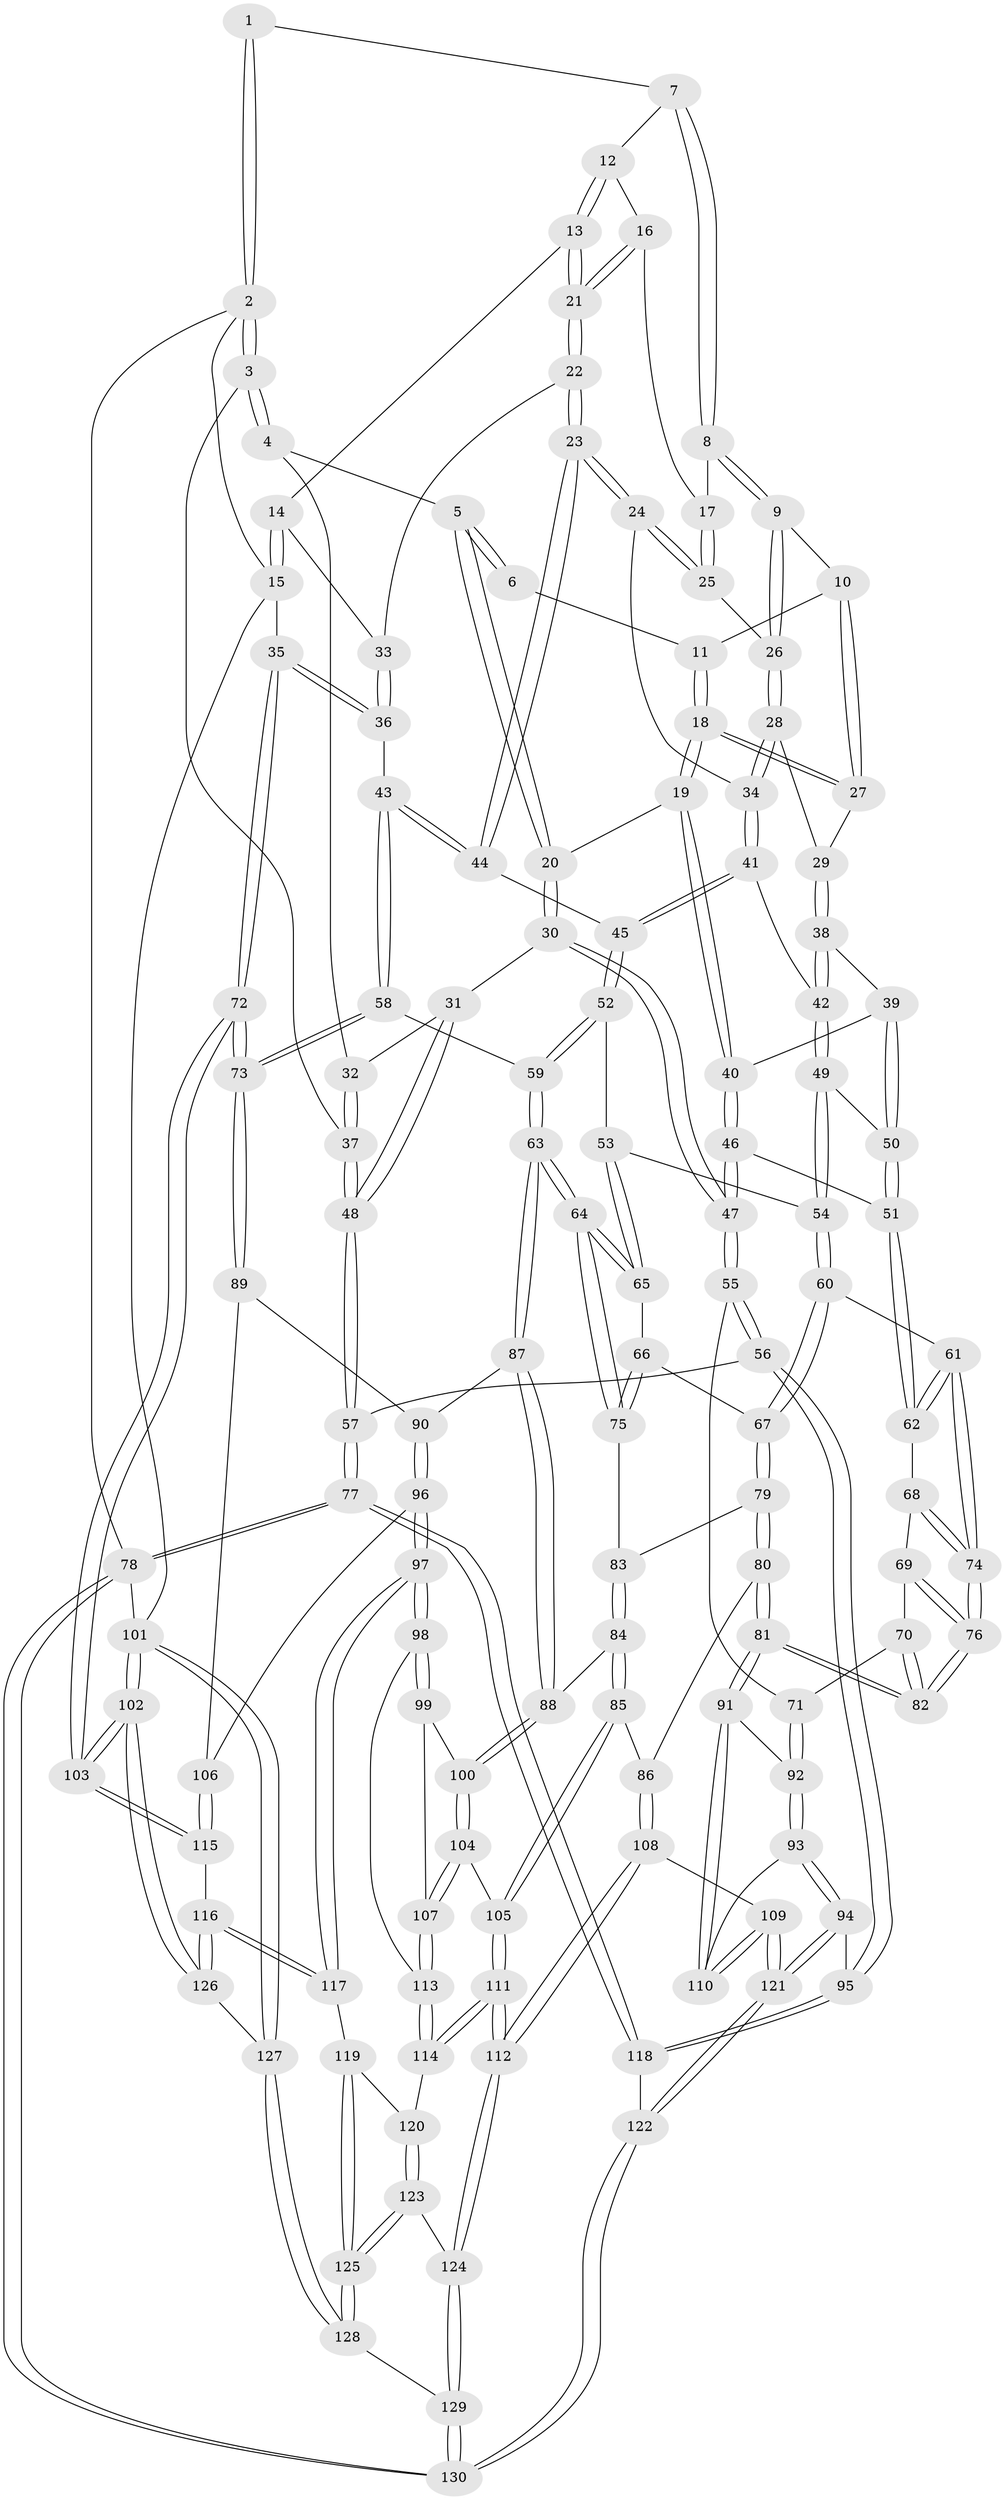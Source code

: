 // Generated by graph-tools (version 1.1) at 2025/51/03/09/25 03:51:12]
// undirected, 130 vertices, 322 edges
graph export_dot {
graph [start="1"]
  node [color=gray90,style=filled];
  1 [pos="+0.3127037157553666+0"];
  2 [pos="+0+0"];
  3 [pos="+0+0"];
  4 [pos="+0+0.0719212340383931"];
  5 [pos="+0.20539380363775775+0.11250337619265077"];
  6 [pos="+0.29452188424439124+0"];
  7 [pos="+0.541065987813908+0"];
  8 [pos="+0.5317334062876133+0"];
  9 [pos="+0.5180815571534864+0.08943755512673994"];
  10 [pos="+0.49966971484133343+0.10969450271620154"];
  11 [pos="+0.3644154520386845+0.07835566996947192"];
  12 [pos="+0.8037436474014686+0"];
  13 [pos="+0.9843620486270255+0"];
  14 [pos="+1+0"];
  15 [pos="+1+0"];
  16 [pos="+0.6831378664322277+0.08892355655120816"];
  17 [pos="+0.6616915058251803+0.10671939308127265"];
  18 [pos="+0.34139641240765645+0.21340043861117092"];
  19 [pos="+0.32637418512487715+0.22132802707017615"];
  20 [pos="+0.2349720550840254+0.19978139997129352"];
  21 [pos="+0.753701481674948+0.19212743074576483"];
  22 [pos="+0.7454043408031115+0.22345138534359837"];
  23 [pos="+0.7266057772871686+0.2526938482276514"];
  24 [pos="+0.6785597640660723+0.23431939034147334"];
  25 [pos="+0.6334857402120697+0.1759624714887829"];
  26 [pos="+0.5916499832864381+0.15043795296594367"];
  27 [pos="+0.44872498938600297+0.19119618623450998"];
  28 [pos="+0.5375467048866569+0.2439625608865476"];
  29 [pos="+0.4975907078838299+0.255071038125317"];
  30 [pos="+0.15365217690202052+0.28555449691302587"];
  31 [pos="+0.10440735942298149+0.26093552936856085"];
  32 [pos="+0.07872275316885205+0.23892723366213028"];
  33 [pos="+0.926388468080036+0.18501374805995663"];
  34 [pos="+0.6705272840336837+0.23725017509191756"];
  35 [pos="+1+0.42183125673127064"];
  36 [pos="+0.9348882559803264+0.29577138290612814"];
  37 [pos="+0+0.2555421059166588"];
  38 [pos="+0.5019642079059912+0.28570798902110317"];
  39 [pos="+0.4679611130855608+0.3121899820788226"];
  40 [pos="+0.3464570643866696+0.2952837933522407"];
  41 [pos="+0.5443619638117705+0.33120810595658123"];
  42 [pos="+0.5401021964764866+0.3303951181363277"];
  43 [pos="+0.783093048366448+0.3538718207888871"];
  44 [pos="+0.7412822188299247+0.29565051721409547"];
  45 [pos="+0.5956264866864132+0.3746723067696815"];
  46 [pos="+0.35154817862812215+0.3493554005843354"];
  47 [pos="+0.1374914350647721+0.4236865207217501"];
  48 [pos="+0+0.37093942022155674"];
  49 [pos="+0.48795590070764894+0.41143803356228875"];
  50 [pos="+0.41680398004290825+0.39867979542007526"];
  51 [pos="+0.3880919656091136+0.4045544647105712"];
  52 [pos="+0.5962682807638139+0.40148857007989713"];
  53 [pos="+0.53258715913854+0.44154814563647227"];
  54 [pos="+0.5061586130571989+0.43456030165537296"];
  55 [pos="+0.10903090565901065+0.49874264282968195"];
  56 [pos="+0.09002880650739394+0.5049632191602519"];
  57 [pos="+0+0.5254535845998554"];
  58 [pos="+0.7838935788511705+0.40113463148449924"];
  59 [pos="+0.7025185523830496+0.5235071038428428"];
  60 [pos="+0.47546770099624625+0.5152929434261572"];
  61 [pos="+0.47409021823059483+0.5153859996140562"];
  62 [pos="+0.38788596793919283+0.4051607969668357"];
  63 [pos="+0.6989302891086976+0.5358760454437089"];
  64 [pos="+0.6826409090317291+0.5341812320660073"];
  65 [pos="+0.5545316365938263+0.47362130524810975"];
  66 [pos="+0.5251534523242626+0.5166976978263206"];
  67 [pos="+0.480979562620699+0.5192835046940238"];
  68 [pos="+0.36548620700374185+0.44334217153502936"];
  69 [pos="+0.3187402727928177+0.4785058195826202"];
  70 [pos="+0.18020691299976127+0.5034109296100194"];
  71 [pos="+0.11602955237806406+0.5020983114168337"];
  72 [pos="+1+0.5603192694687034"];
  73 [pos="+1+0.5616183191326458"];
  74 [pos="+0.4251652636201825+0.5375573004860781"];
  75 [pos="+0.5702757807580339+0.5513697637940965"];
  76 [pos="+0.38791778792122095+0.6046477253108559"];
  77 [pos="+0+0.8677584405885401"];
  78 [pos="+0+1"];
  79 [pos="+0.4980035220383274+0.5635094108835049"];
  80 [pos="+0.41249635506276455+0.651882303461789"];
  81 [pos="+0.39129461363564516+0.6496278499797348"];
  82 [pos="+0.38588626070271603+0.6222031738414816"];
  83 [pos="+0.5301847993061414+0.5822115256218463"];
  84 [pos="+0.5301360467935183+0.6064477901242765"];
  85 [pos="+0.5137555779279777+0.6805080718902787"];
  86 [pos="+0.47833668974300114+0.6734690871761022"];
  87 [pos="+0.7038911612961835+0.5554191056592904"];
  88 [pos="+0.6847621589514004+0.5980176844566424"];
  89 [pos="+0.9426462048680908+0.6106137875258804"];
  90 [pos="+0.8270153663197297+0.6168889350689024"];
  91 [pos="+0.3457995790583146+0.6985406311197853"];
  92 [pos="+0.19237396390317432+0.6071436012564514"];
  93 [pos="+0.19865863404157633+0.7744958618967656"];
  94 [pos="+0.18129427963849648+0.7920509431993784"];
  95 [pos="+0.1135630436626725+0.7697054253788022"];
  96 [pos="+0.8048887433504167+0.7203504628569753"];
  97 [pos="+0.7576311636661595+0.779024743749989"];
  98 [pos="+0.7450130904106439+0.7677635311177639"];
  99 [pos="+0.6867104689035604+0.6612994553045749"];
  100 [pos="+0.6824587347859008+0.6042023510328417"];
  101 [pos="+1+1"];
  102 [pos="+1+1"];
  103 [pos="+1+0.7549702714142816"];
  104 [pos="+0.5294823448872719+0.6878757295343858"];
  105 [pos="+0.5217483454803582+0.6863868332019973"];
  106 [pos="+0.8846606178108878+0.7350569598356417"];
  107 [pos="+0.6024779812139311+0.7642556681915494"];
  108 [pos="+0.4162902902716501+0.8738917894212201"];
  109 [pos="+0.39262040722387664+0.8609309048175067"];
  110 [pos="+0.3388355964848058+0.7291240111991582"];
  111 [pos="+0.47011755725692567+0.8634244701338137"];
  112 [pos="+0.43431397947005196+0.8855148567041151"];
  113 [pos="+0.6037827467599457+0.7697615859699789"];
  114 [pos="+0.5908568193743993+0.8367751910699022"];
  115 [pos="+0.9001705067262865+0.8283003300019826"];
  116 [pos="+0.823809820230749+0.8860408563005274"];
  117 [pos="+0.7784559283841193+0.8625432056034171"];
  118 [pos="+0+0.8613763851417161"];
  119 [pos="+0.7246536660387279+0.880284805688736"];
  120 [pos="+0.6209559729249869+0.8610014868160426"];
  121 [pos="+0.20885883478938164+0.9218811544100426"];
  122 [pos="+0.19439376381141257+0.9487073283416626"];
  123 [pos="+0.5992710093107997+0.9479471910150293"];
  124 [pos="+0.43927550768551493+0.9101061493024318"];
  125 [pos="+0.630907225243529+1"];
  126 [pos="+0.828494532332995+0.8993887995629656"];
  127 [pos="+0.8145790887949739+1"];
  128 [pos="+0.6090196615328233+1"];
  129 [pos="+0.4504297585868635+1"];
  130 [pos="+0.22968901521060736+1"];
  1 -- 2;
  1 -- 2;
  1 -- 7;
  2 -- 3;
  2 -- 3;
  2 -- 15;
  2 -- 78;
  3 -- 4;
  3 -- 4;
  3 -- 37;
  4 -- 5;
  4 -- 32;
  5 -- 6;
  5 -- 6;
  5 -- 20;
  5 -- 20;
  6 -- 11;
  7 -- 8;
  7 -- 8;
  7 -- 12;
  8 -- 9;
  8 -- 9;
  8 -- 17;
  9 -- 10;
  9 -- 26;
  9 -- 26;
  10 -- 11;
  10 -- 27;
  10 -- 27;
  11 -- 18;
  11 -- 18;
  12 -- 13;
  12 -- 13;
  12 -- 16;
  13 -- 14;
  13 -- 21;
  13 -- 21;
  14 -- 15;
  14 -- 15;
  14 -- 33;
  15 -- 35;
  15 -- 101;
  16 -- 17;
  16 -- 21;
  16 -- 21;
  17 -- 25;
  17 -- 25;
  18 -- 19;
  18 -- 19;
  18 -- 27;
  18 -- 27;
  19 -- 20;
  19 -- 40;
  19 -- 40;
  20 -- 30;
  20 -- 30;
  21 -- 22;
  21 -- 22;
  22 -- 23;
  22 -- 23;
  22 -- 33;
  23 -- 24;
  23 -- 24;
  23 -- 44;
  23 -- 44;
  24 -- 25;
  24 -- 25;
  24 -- 34;
  25 -- 26;
  26 -- 28;
  26 -- 28;
  27 -- 29;
  28 -- 29;
  28 -- 34;
  28 -- 34;
  29 -- 38;
  29 -- 38;
  30 -- 31;
  30 -- 47;
  30 -- 47;
  31 -- 32;
  31 -- 48;
  31 -- 48;
  32 -- 37;
  32 -- 37;
  33 -- 36;
  33 -- 36;
  34 -- 41;
  34 -- 41;
  35 -- 36;
  35 -- 36;
  35 -- 72;
  35 -- 72;
  36 -- 43;
  37 -- 48;
  37 -- 48;
  38 -- 39;
  38 -- 42;
  38 -- 42;
  39 -- 40;
  39 -- 50;
  39 -- 50;
  40 -- 46;
  40 -- 46;
  41 -- 42;
  41 -- 45;
  41 -- 45;
  42 -- 49;
  42 -- 49;
  43 -- 44;
  43 -- 44;
  43 -- 58;
  43 -- 58;
  44 -- 45;
  45 -- 52;
  45 -- 52;
  46 -- 47;
  46 -- 47;
  46 -- 51;
  47 -- 55;
  47 -- 55;
  48 -- 57;
  48 -- 57;
  49 -- 50;
  49 -- 54;
  49 -- 54;
  50 -- 51;
  50 -- 51;
  51 -- 62;
  51 -- 62;
  52 -- 53;
  52 -- 59;
  52 -- 59;
  53 -- 54;
  53 -- 65;
  53 -- 65;
  54 -- 60;
  54 -- 60;
  55 -- 56;
  55 -- 56;
  55 -- 71;
  56 -- 57;
  56 -- 95;
  56 -- 95;
  57 -- 77;
  57 -- 77;
  58 -- 59;
  58 -- 73;
  58 -- 73;
  59 -- 63;
  59 -- 63;
  60 -- 61;
  60 -- 67;
  60 -- 67;
  61 -- 62;
  61 -- 62;
  61 -- 74;
  61 -- 74;
  62 -- 68;
  63 -- 64;
  63 -- 64;
  63 -- 87;
  63 -- 87;
  64 -- 65;
  64 -- 65;
  64 -- 75;
  64 -- 75;
  65 -- 66;
  66 -- 67;
  66 -- 75;
  66 -- 75;
  67 -- 79;
  67 -- 79;
  68 -- 69;
  68 -- 74;
  68 -- 74;
  69 -- 70;
  69 -- 76;
  69 -- 76;
  70 -- 71;
  70 -- 82;
  70 -- 82;
  71 -- 92;
  71 -- 92;
  72 -- 73;
  72 -- 73;
  72 -- 103;
  72 -- 103;
  73 -- 89;
  73 -- 89;
  74 -- 76;
  74 -- 76;
  75 -- 83;
  76 -- 82;
  76 -- 82;
  77 -- 78;
  77 -- 78;
  77 -- 118;
  77 -- 118;
  78 -- 130;
  78 -- 130;
  78 -- 101;
  79 -- 80;
  79 -- 80;
  79 -- 83;
  80 -- 81;
  80 -- 81;
  80 -- 86;
  81 -- 82;
  81 -- 82;
  81 -- 91;
  81 -- 91;
  83 -- 84;
  83 -- 84;
  84 -- 85;
  84 -- 85;
  84 -- 88;
  85 -- 86;
  85 -- 105;
  85 -- 105;
  86 -- 108;
  86 -- 108;
  87 -- 88;
  87 -- 88;
  87 -- 90;
  88 -- 100;
  88 -- 100;
  89 -- 90;
  89 -- 106;
  90 -- 96;
  90 -- 96;
  91 -- 92;
  91 -- 110;
  91 -- 110;
  92 -- 93;
  92 -- 93;
  93 -- 94;
  93 -- 94;
  93 -- 110;
  94 -- 95;
  94 -- 121;
  94 -- 121;
  95 -- 118;
  95 -- 118;
  96 -- 97;
  96 -- 97;
  96 -- 106;
  97 -- 98;
  97 -- 98;
  97 -- 117;
  97 -- 117;
  98 -- 99;
  98 -- 99;
  98 -- 113;
  99 -- 100;
  99 -- 107;
  100 -- 104;
  100 -- 104;
  101 -- 102;
  101 -- 102;
  101 -- 127;
  101 -- 127;
  102 -- 103;
  102 -- 103;
  102 -- 126;
  102 -- 126;
  103 -- 115;
  103 -- 115;
  104 -- 105;
  104 -- 107;
  104 -- 107;
  105 -- 111;
  105 -- 111;
  106 -- 115;
  106 -- 115;
  107 -- 113;
  107 -- 113;
  108 -- 109;
  108 -- 112;
  108 -- 112;
  109 -- 110;
  109 -- 110;
  109 -- 121;
  109 -- 121;
  111 -- 112;
  111 -- 112;
  111 -- 114;
  111 -- 114;
  112 -- 124;
  112 -- 124;
  113 -- 114;
  113 -- 114;
  114 -- 120;
  115 -- 116;
  116 -- 117;
  116 -- 117;
  116 -- 126;
  116 -- 126;
  117 -- 119;
  118 -- 122;
  119 -- 120;
  119 -- 125;
  119 -- 125;
  120 -- 123;
  120 -- 123;
  121 -- 122;
  121 -- 122;
  122 -- 130;
  122 -- 130;
  123 -- 124;
  123 -- 125;
  123 -- 125;
  124 -- 129;
  124 -- 129;
  125 -- 128;
  125 -- 128;
  126 -- 127;
  127 -- 128;
  127 -- 128;
  128 -- 129;
  129 -- 130;
  129 -- 130;
}
